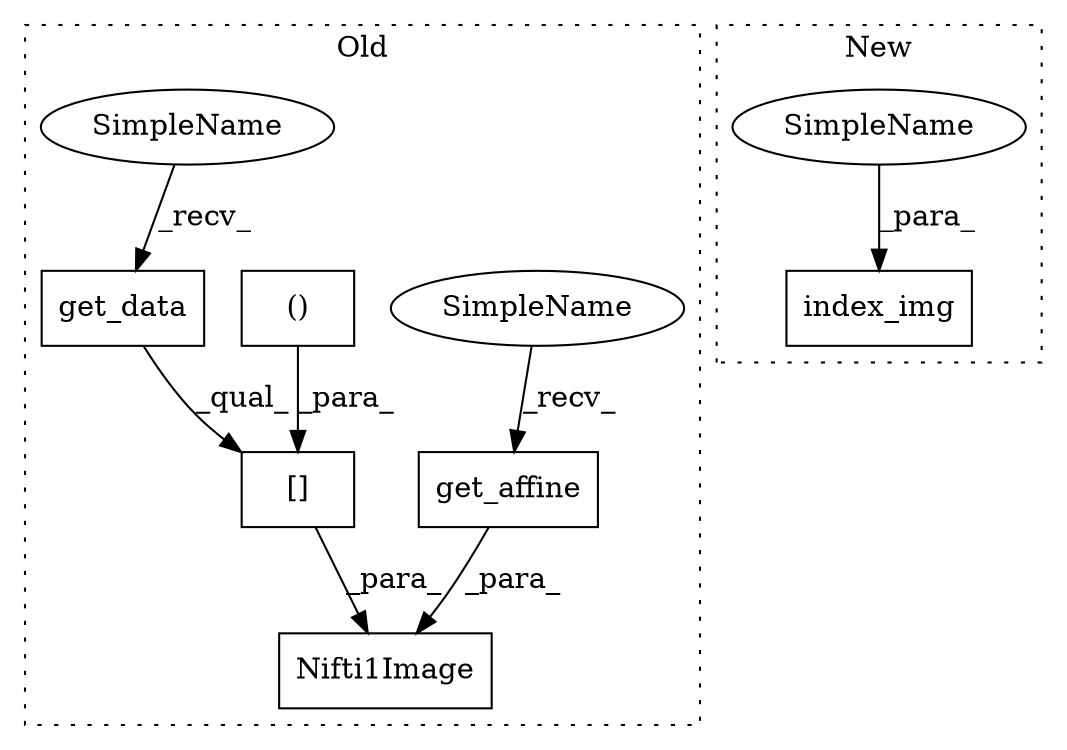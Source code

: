 digraph G {
subgraph cluster0 {
1 [label="get_affine" a="32" s="1469" l="12" shape="box"];
3 [label="get_data" a="32" s="1347" l="10" shape="box"];
4 [label="[]" a="2" s="1333,1452" l="30,2" shape="box"];
5 [label="()" a="106" s="1363" l="89" shape="box"];
6 [label="Nifti1Image" a="32" s="1321,1481" l="12,1" shape="box"];
7 [label="SimpleName" a="42" s="1455" l="13" shape="ellipse"];
8 [label="SimpleName" a="42" s="1333" l="13" shape="ellipse"];
label = "Old";
style="dotted";
}
subgraph cluster1 {
2 [label="index_img" a="32" s="1166,1192" l="10,1" shape="box"];
9 [label="SimpleName" a="42" s="1176" l="13" shape="ellipse"];
label = "New";
style="dotted";
}
1 -> 6 [label="_para_"];
3 -> 4 [label="_qual_"];
4 -> 6 [label="_para_"];
5 -> 4 [label="_para_"];
7 -> 1 [label="_recv_"];
8 -> 3 [label="_recv_"];
9 -> 2 [label="_para_"];
}